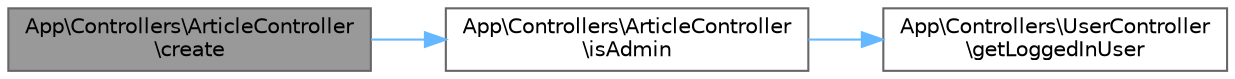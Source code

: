 digraph "App\Controllers\ArticleController\create"
{
 // LATEX_PDF_SIZE
  bgcolor="transparent";
  edge [fontname=Helvetica,fontsize=10,labelfontname=Helvetica,labelfontsize=10];
  node [fontname=Helvetica,fontsize=10,shape=box,height=0.2,width=0.4];
  rankdir="LR";
  Node1 [id="Node000001",label="App\\Controllers\\ArticleController\l\\create",height=0.2,width=0.4,color="gray40", fillcolor="grey60", style="filled", fontcolor="black",tooltip=" "];
  Node1 -> Node2 [id="edge3_Node000001_Node000002",color="steelblue1",style="solid",tooltip=" "];
  Node2 [id="Node000002",label="App\\Controllers\\ArticleController\l\\isAdmin",height=0.2,width=0.4,color="grey40", fillcolor="white", style="filled",URL="$class_app_1_1_controllers_1_1_article_controller.html#af4f266a31b646f816648eaae18376323",tooltip=" "];
  Node2 -> Node3 [id="edge4_Node000002_Node000003",color="steelblue1",style="solid",tooltip=" "];
  Node3 [id="Node000003",label="App\\Controllers\\UserController\l\\getLoggedInUser",height=0.2,width=0.4,color="grey40", fillcolor="white", style="filled",URL="$class_app_1_1_controllers_1_1_user_controller.html#a440cbfa05db5185432cd92278daf2804",tooltip=" "];
}
